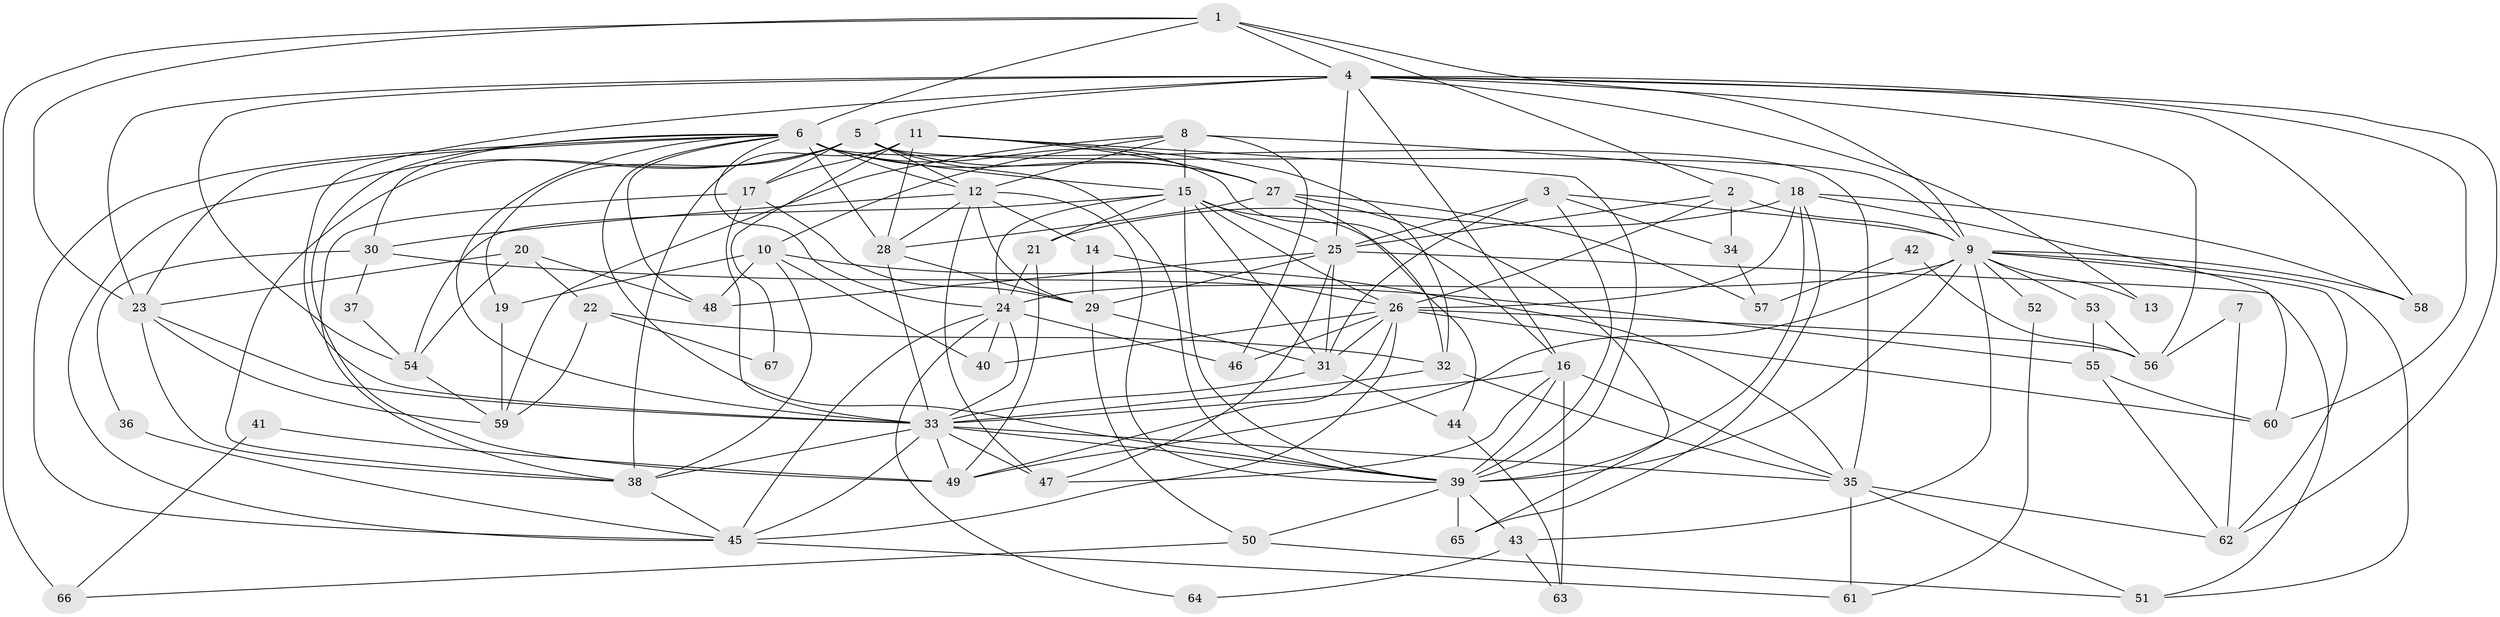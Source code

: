 // original degree distribution, {5: 0.22388059701492538, 2: 0.1417910447761194, 6: 0.08955223880597014, 3: 0.26119402985074625, 4: 0.23880597014925373, 7: 0.03731343283582089, 8: 0.007462686567164179}
// Generated by graph-tools (version 1.1) at 2025/36/03/09/25 02:36:15]
// undirected, 67 vertices, 185 edges
graph export_dot {
graph [start="1"]
  node [color=gray90,style=filled];
  1;
  2;
  3;
  4;
  5;
  6;
  7;
  8;
  9;
  10;
  11;
  12;
  13;
  14;
  15;
  16;
  17;
  18;
  19;
  20;
  21;
  22;
  23;
  24;
  25;
  26;
  27;
  28;
  29;
  30;
  31;
  32;
  33;
  34;
  35;
  36;
  37;
  38;
  39;
  40;
  41;
  42;
  43;
  44;
  45;
  46;
  47;
  48;
  49;
  50;
  51;
  52;
  53;
  54;
  55;
  56;
  57;
  58;
  59;
  60;
  61;
  62;
  63;
  64;
  65;
  66;
  67;
  1 -- 2 [weight=1.0];
  1 -- 4 [weight=1.0];
  1 -- 6 [weight=1.0];
  1 -- 9 [weight=1.0];
  1 -- 23 [weight=1.0];
  1 -- 66 [weight=1.0];
  2 -- 9 [weight=1.0];
  2 -- 25 [weight=1.0];
  2 -- 26 [weight=1.0];
  2 -- 34 [weight=1.0];
  3 -- 9 [weight=1.0];
  3 -- 25 [weight=2.0];
  3 -- 31 [weight=2.0];
  3 -- 34 [weight=1.0];
  3 -- 39 [weight=1.0];
  4 -- 5 [weight=1.0];
  4 -- 13 [weight=1.0];
  4 -- 16 [weight=1.0];
  4 -- 23 [weight=1.0];
  4 -- 25 [weight=1.0];
  4 -- 33 [weight=2.0];
  4 -- 54 [weight=1.0];
  4 -- 56 [weight=1.0];
  4 -- 58 [weight=1.0];
  4 -- 60 [weight=1.0];
  4 -- 62 [weight=1.0];
  5 -- 9 [weight=1.0];
  5 -- 12 [weight=1.0];
  5 -- 17 [weight=1.0];
  5 -- 19 [weight=1.0];
  5 -- 27 [weight=1.0];
  5 -- 38 [weight=1.0];
  5 -- 39 [weight=1.0];
  5 -- 45 [weight=1.0];
  6 -- 12 [weight=1.0];
  6 -- 15 [weight=2.0];
  6 -- 16 [weight=1.0];
  6 -- 23 [weight=1.0];
  6 -- 24 [weight=1.0];
  6 -- 27 [weight=1.0];
  6 -- 28 [weight=1.0];
  6 -- 30 [weight=1.0];
  6 -- 33 [weight=1.0];
  6 -- 35 [weight=2.0];
  6 -- 39 [weight=1.0];
  6 -- 45 [weight=1.0];
  6 -- 48 [weight=1.0];
  6 -- 49 [weight=1.0];
  7 -- 56 [weight=1.0];
  7 -- 62 [weight=1.0];
  8 -- 10 [weight=1.0];
  8 -- 12 [weight=1.0];
  8 -- 15 [weight=1.0];
  8 -- 18 [weight=2.0];
  8 -- 46 [weight=1.0];
  8 -- 59 [weight=1.0];
  9 -- 13 [weight=1.0];
  9 -- 24 [weight=2.0];
  9 -- 39 [weight=1.0];
  9 -- 43 [weight=1.0];
  9 -- 49 [weight=1.0];
  9 -- 51 [weight=1.0];
  9 -- 52 [weight=2.0];
  9 -- 53 [weight=1.0];
  9 -- 58 [weight=1.0];
  9 -- 62 [weight=1.0];
  10 -- 19 [weight=1.0];
  10 -- 35 [weight=2.0];
  10 -- 38 [weight=1.0];
  10 -- 40 [weight=1.0];
  10 -- 48 [weight=1.0];
  11 -- 17 [weight=3.0];
  11 -- 27 [weight=1.0];
  11 -- 28 [weight=1.0];
  11 -- 32 [weight=1.0];
  11 -- 38 [weight=1.0];
  11 -- 39 [weight=1.0];
  11 -- 67 [weight=1.0];
  12 -- 14 [weight=1.0];
  12 -- 28 [weight=1.0];
  12 -- 29 [weight=2.0];
  12 -- 30 [weight=1.0];
  12 -- 39 [weight=1.0];
  12 -- 47 [weight=1.0];
  14 -- 26 [weight=1.0];
  14 -- 29 [weight=1.0];
  15 -- 21 [weight=1.0];
  15 -- 24 [weight=1.0];
  15 -- 25 [weight=2.0];
  15 -- 26 [weight=1.0];
  15 -- 31 [weight=1.0];
  15 -- 39 [weight=1.0];
  15 -- 44 [weight=1.0];
  15 -- 54 [weight=1.0];
  16 -- 33 [weight=1.0];
  16 -- 35 [weight=1.0];
  16 -- 39 [weight=1.0];
  16 -- 47 [weight=1.0];
  16 -- 63 [weight=1.0];
  17 -- 29 [weight=1.0];
  17 -- 33 [weight=1.0];
  17 -- 38 [weight=1.0];
  18 -- 21 [weight=1.0];
  18 -- 26 [weight=1.0];
  18 -- 39 [weight=1.0];
  18 -- 58 [weight=1.0];
  18 -- 60 [weight=1.0];
  18 -- 65 [weight=1.0];
  19 -- 59 [weight=1.0];
  20 -- 22 [weight=1.0];
  20 -- 23 [weight=1.0];
  20 -- 48 [weight=1.0];
  20 -- 54 [weight=1.0];
  21 -- 24 [weight=1.0];
  21 -- 49 [weight=1.0];
  22 -- 32 [weight=1.0];
  22 -- 59 [weight=1.0];
  22 -- 67 [weight=1.0];
  23 -- 33 [weight=1.0];
  23 -- 38 [weight=1.0];
  23 -- 59 [weight=1.0];
  24 -- 33 [weight=1.0];
  24 -- 40 [weight=1.0];
  24 -- 45 [weight=1.0];
  24 -- 46 [weight=1.0];
  24 -- 64 [weight=1.0];
  25 -- 29 [weight=1.0];
  25 -- 31 [weight=1.0];
  25 -- 47 [weight=1.0];
  25 -- 48 [weight=1.0];
  25 -- 51 [weight=1.0];
  26 -- 31 [weight=1.0];
  26 -- 40 [weight=1.0];
  26 -- 45 [weight=1.0];
  26 -- 46 [weight=1.0];
  26 -- 49 [weight=1.0];
  26 -- 56 [weight=1.0];
  26 -- 60 [weight=1.0];
  27 -- 28 [weight=1.0];
  27 -- 32 [weight=1.0];
  27 -- 57 [weight=1.0];
  27 -- 65 [weight=1.0];
  28 -- 29 [weight=1.0];
  28 -- 33 [weight=4.0];
  29 -- 31 [weight=2.0];
  29 -- 50 [weight=1.0];
  30 -- 36 [weight=1.0];
  30 -- 37 [weight=1.0];
  30 -- 55 [weight=1.0];
  31 -- 33 [weight=1.0];
  31 -- 44 [weight=1.0];
  32 -- 33 [weight=1.0];
  32 -- 35 [weight=1.0];
  33 -- 35 [weight=2.0];
  33 -- 38 [weight=1.0];
  33 -- 39 [weight=1.0];
  33 -- 45 [weight=1.0];
  33 -- 47 [weight=1.0];
  33 -- 49 [weight=1.0];
  34 -- 57 [weight=1.0];
  35 -- 51 [weight=1.0];
  35 -- 61 [weight=1.0];
  35 -- 62 [weight=1.0];
  36 -- 45 [weight=1.0];
  37 -- 54 [weight=1.0];
  38 -- 45 [weight=1.0];
  39 -- 43 [weight=1.0];
  39 -- 50 [weight=1.0];
  39 -- 65 [weight=1.0];
  41 -- 49 [weight=1.0];
  41 -- 66 [weight=1.0];
  42 -- 56 [weight=1.0];
  42 -- 57 [weight=1.0];
  43 -- 63 [weight=1.0];
  43 -- 64 [weight=1.0];
  44 -- 63 [weight=1.0];
  45 -- 61 [weight=1.0];
  50 -- 51 [weight=1.0];
  50 -- 66 [weight=1.0];
  52 -- 61 [weight=1.0];
  53 -- 55 [weight=1.0];
  53 -- 56 [weight=1.0];
  54 -- 59 [weight=1.0];
  55 -- 60 [weight=1.0];
  55 -- 62 [weight=1.0];
}

